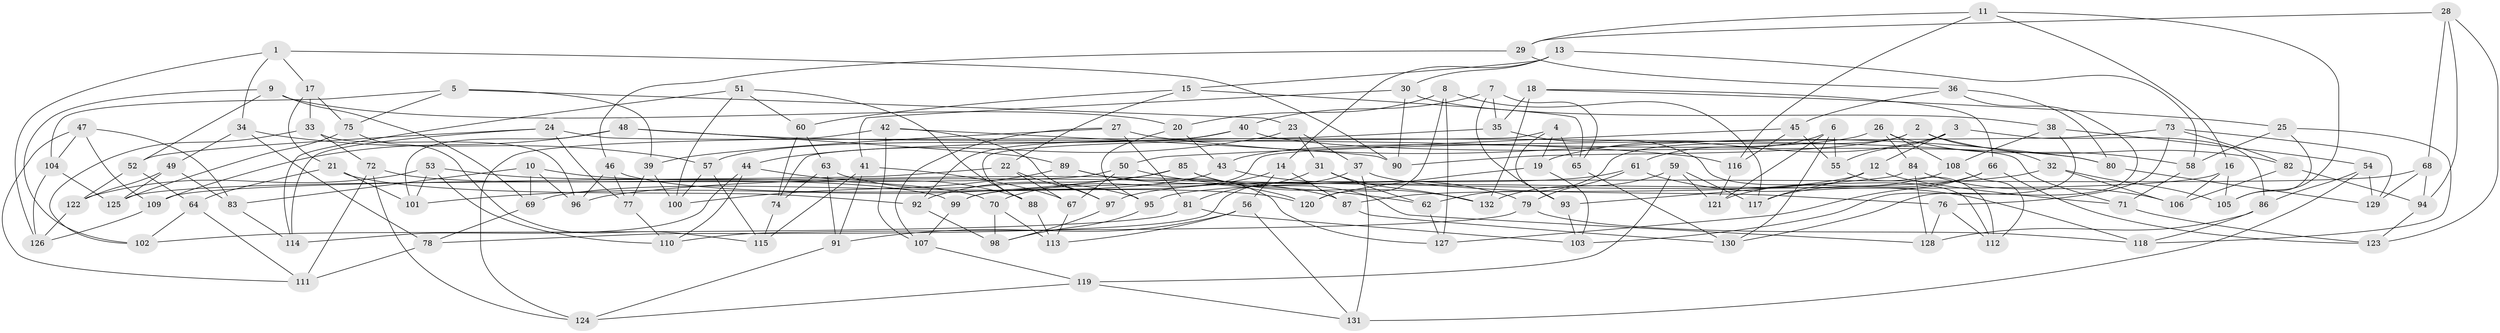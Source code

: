 // Generated by graph-tools (version 1.1) at 2025/37/03/09/25 02:37:57]
// undirected, 132 vertices, 264 edges
graph export_dot {
graph [start="1"]
  node [color=gray90,style=filled];
  1;
  2;
  3;
  4;
  5;
  6;
  7;
  8;
  9;
  10;
  11;
  12;
  13;
  14;
  15;
  16;
  17;
  18;
  19;
  20;
  21;
  22;
  23;
  24;
  25;
  26;
  27;
  28;
  29;
  30;
  31;
  32;
  33;
  34;
  35;
  36;
  37;
  38;
  39;
  40;
  41;
  42;
  43;
  44;
  45;
  46;
  47;
  48;
  49;
  50;
  51;
  52;
  53;
  54;
  55;
  56;
  57;
  58;
  59;
  60;
  61;
  62;
  63;
  64;
  65;
  66;
  67;
  68;
  69;
  70;
  71;
  72;
  73;
  74;
  75;
  76;
  77;
  78;
  79;
  80;
  81;
  82;
  83;
  84;
  85;
  86;
  87;
  88;
  89;
  90;
  91;
  92;
  93;
  94;
  95;
  96;
  97;
  98;
  99;
  100;
  101;
  102;
  103;
  104;
  105;
  106;
  107;
  108;
  109;
  110;
  111;
  112;
  113;
  114;
  115;
  116;
  117;
  118;
  119;
  120;
  121;
  122;
  123;
  124;
  125;
  126;
  127;
  128;
  129;
  130;
  131;
  132;
  1 -- 90;
  1 -- 34;
  1 -- 17;
  1 -- 126;
  2 -- 62;
  2 -- 32;
  2 -- 90;
  2 -- 82;
  3 -- 19;
  3 -- 12;
  3 -- 55;
  3 -- 86;
  4 -- 93;
  4 -- 88;
  4 -- 19;
  4 -- 65;
  5 -- 104;
  5 -- 75;
  5 -- 23;
  5 -- 39;
  6 -- 61;
  6 -- 130;
  6 -- 55;
  6 -- 121;
  7 -- 35;
  7 -- 40;
  7 -- 65;
  7 -- 93;
  8 -- 20;
  8 -- 117;
  8 -- 127;
  8 -- 120;
  9 -- 69;
  9 -- 102;
  9 -- 20;
  9 -- 52;
  10 -- 69;
  10 -- 87;
  10 -- 83;
  10 -- 96;
  11 -- 105;
  11 -- 16;
  11 -- 116;
  11 -- 29;
  12 -- 87;
  12 -- 71;
  12 -- 117;
  13 -- 30;
  13 -- 58;
  13 -- 15;
  13 -- 14;
  14 -- 70;
  14 -- 87;
  14 -- 56;
  15 -- 22;
  15 -- 65;
  15 -- 60;
  16 -- 106;
  16 -- 99;
  16 -- 105;
  17 -- 33;
  17 -- 21;
  17 -- 75;
  18 -- 35;
  18 -- 66;
  18 -- 132;
  18 -- 25;
  19 -- 103;
  19 -- 120;
  20 -- 43;
  20 -- 95;
  21 -- 92;
  21 -- 64;
  21 -- 101;
  22 -- 67;
  22 -- 97;
  22 -- 109;
  23 -- 37;
  23 -- 31;
  23 -- 44;
  24 -- 77;
  24 -- 71;
  24 -- 52;
  24 -- 114;
  25 -- 105;
  25 -- 118;
  25 -- 58;
  26 -- 108;
  26 -- 43;
  26 -- 84;
  26 -- 58;
  27 -- 39;
  27 -- 81;
  27 -- 80;
  27 -- 107;
  28 -- 29;
  28 -- 94;
  28 -- 123;
  28 -- 68;
  29 -- 36;
  29 -- 46;
  30 -- 38;
  30 -- 90;
  30 -- 41;
  31 -- 62;
  31 -- 81;
  31 -- 132;
  32 -- 105;
  32 -- 96;
  32 -- 106;
  33 -- 72;
  33 -- 102;
  33 -- 96;
  34 -- 57;
  34 -- 49;
  34 -- 78;
  35 -- 74;
  35 -- 112;
  36 -- 130;
  36 -- 45;
  36 -- 80;
  37 -- 131;
  37 -- 76;
  37 -- 78;
  38 -- 103;
  38 -- 54;
  38 -- 108;
  39 -- 77;
  39 -- 100;
  40 -- 92;
  40 -- 80;
  40 -- 57;
  41 -- 67;
  41 -- 115;
  41 -- 91;
  42 -- 97;
  42 -- 107;
  42 -- 124;
  42 -- 90;
  43 -- 79;
  43 -- 69;
  44 -- 110;
  44 -- 114;
  44 -- 88;
  45 -- 55;
  45 -- 50;
  45 -- 116;
  46 -- 77;
  46 -- 120;
  46 -- 96;
  47 -- 83;
  47 -- 104;
  47 -- 109;
  47 -- 111;
  48 -- 116;
  48 -- 89;
  48 -- 109;
  48 -- 101;
  49 -- 122;
  49 -- 83;
  49 -- 125;
  50 -- 62;
  50 -- 67;
  50 -- 125;
  51 -- 60;
  51 -- 100;
  51 -- 88;
  51 -- 114;
  52 -- 64;
  52 -- 122;
  53 -- 110;
  53 -- 101;
  53 -- 122;
  53 -- 70;
  54 -- 86;
  54 -- 129;
  54 -- 131;
  55 -- 112;
  56 -- 91;
  56 -- 113;
  56 -- 131;
  57 -- 100;
  57 -- 115;
  58 -- 71;
  59 -- 117;
  59 -- 121;
  59 -- 119;
  59 -- 132;
  60 -- 74;
  60 -- 63;
  61 -- 118;
  61 -- 79;
  61 -- 97;
  62 -- 127;
  63 -- 95;
  63 -- 74;
  63 -- 91;
  64 -- 111;
  64 -- 102;
  65 -- 130;
  66 -- 127;
  66 -- 123;
  66 -- 117;
  67 -- 113;
  68 -- 95;
  68 -- 94;
  68 -- 129;
  69 -- 78;
  70 -- 113;
  70 -- 98;
  71 -- 123;
  72 -- 99;
  72 -- 124;
  72 -- 111;
  73 -- 76;
  73 -- 82;
  73 -- 99;
  73 -- 129;
  74 -- 115;
  75 -- 125;
  75 -- 115;
  76 -- 112;
  76 -- 128;
  77 -- 110;
  78 -- 111;
  79 -- 118;
  79 -- 110;
  80 -- 129;
  81 -- 102;
  81 -- 103;
  82 -- 94;
  82 -- 106;
  83 -- 114;
  84 -- 128;
  84 -- 93;
  84 -- 106;
  85 -- 101;
  85 -- 128;
  85 -- 132;
  85 -- 92;
  86 -- 128;
  86 -- 118;
  87 -- 130;
  88 -- 113;
  89 -- 120;
  89 -- 100;
  89 -- 127;
  91 -- 124;
  92 -- 98;
  93 -- 103;
  94 -- 123;
  95 -- 98;
  97 -- 98;
  99 -- 107;
  104 -- 126;
  104 -- 125;
  107 -- 119;
  108 -- 112;
  108 -- 121;
  109 -- 126;
  116 -- 121;
  119 -- 124;
  119 -- 131;
  122 -- 126;
}

